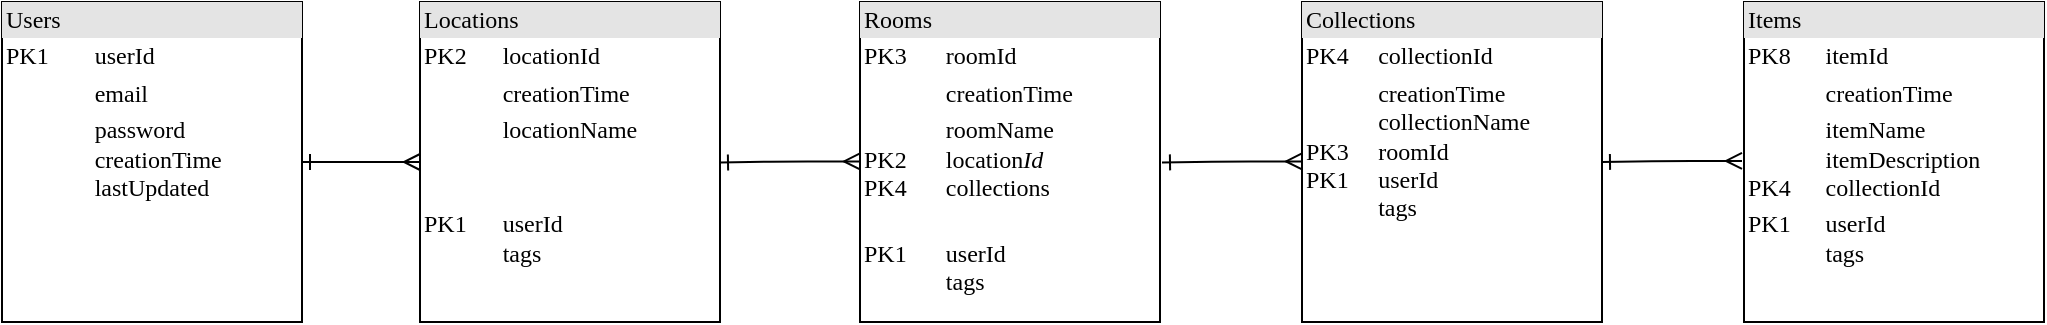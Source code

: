 <mxfile version="18.0.1" type="device"><diagram name="Page-1" id="2ca16b54-16f6-2749-3443-fa8db7711227"><mxGraphModel dx="1181" dy="723" grid="1" gridSize="10" guides="1" tooltips="1" connect="1" arrows="1" fold="1" page="1" pageScale="1" pageWidth="1100" pageHeight="850" background="#ffffff" math="0" shadow="0"><root><mxCell id="0"/><mxCell id="1" parent="0"/><mxCell id="2ed32ef02a7f4228-8" value="&lt;div style=&quot;box-sizing: border-box ; width: 100% ; background: #e4e4e4 ; padding: 2px&quot;&gt;Users&lt;/div&gt;&lt;table style=&quot;width: 100% ; font-size: 1em&quot; cellpadding=&quot;2&quot; cellspacing=&quot;0&quot;&gt;&lt;tbody&gt;&lt;tr&gt;&lt;td&gt;PK1&amp;nbsp;&lt;/td&gt;&lt;td&gt;userId&lt;/td&gt;&lt;/tr&gt;&lt;tr&gt;&lt;td&gt;&lt;br&gt;&lt;/td&gt;&lt;td&gt;email&lt;/td&gt;&lt;/tr&gt;&lt;tr&gt;&lt;td&gt;&lt;/td&gt;&lt;td&gt;password&lt;br&gt;creationTime&lt;br&gt;lastUpdated&lt;/td&gt;&lt;/tr&gt;&lt;tr&gt;&lt;td&gt;&lt;br&gt;&lt;/td&gt;&lt;td&gt;&lt;br&gt;&lt;br&gt;&lt;/td&gt;&lt;/tr&gt;&lt;tr&gt;&lt;td&gt;&lt;/td&gt;&lt;td&gt;&lt;/td&gt;&lt;/tr&gt;&lt;/tbody&gt;&lt;/table&gt;" style="verticalAlign=top;align=left;overflow=fill;html=1;rounded=0;shadow=0;comic=0;labelBackgroundColor=none;strokeWidth=1;fontFamily=Verdana;fontSize=12" parent="1" vertex="1"><mxGeometry x="40" y="80" width="150" height="160" as="geometry"/></mxCell><mxCell id="efaVm8W8k_bG7TAcjsgC-7" value="&lt;div style=&quot;box-sizing: border-box ; width: 100% ; background: #e4e4e4 ; padding: 2px&quot;&gt;Rooms&lt;/div&gt;&lt;table style=&quot;width: 100% ; font-size: 1em&quot; cellpadding=&quot;2&quot; cellspacing=&quot;0&quot;&gt;&lt;tbody&gt;&lt;tr&gt;&lt;td&gt;PK3&lt;/td&gt;&lt;td&gt;roomId&lt;/td&gt;&lt;/tr&gt;&lt;tr&gt;&lt;td&gt;&lt;br&gt;&lt;/td&gt;&lt;td&gt;creationTime&lt;/td&gt;&lt;/tr&gt;&lt;tr&gt;&lt;td&gt;PK2&lt;br&gt;PK4&lt;/td&gt;&lt;td&gt;roomName&lt;br&gt;location&lt;i&gt;Id&lt;br&gt;&lt;/i&gt;collections&lt;br&gt;&lt;br&gt;&lt;/td&gt;&lt;/tr&gt;&lt;tr&gt;&lt;td&gt;PK1&lt;br&gt;&lt;br&gt;&lt;/td&gt;&lt;td&gt;userId&lt;br&gt;tags&lt;/td&gt;&lt;/tr&gt;&lt;tr&gt;&lt;td&gt;&lt;/td&gt;&lt;td&gt;&lt;/td&gt;&lt;/tr&gt;&lt;/tbody&gt;&lt;/table&gt;" style="verticalAlign=top;align=left;overflow=fill;html=1;rounded=0;shadow=0;comic=0;labelBackgroundColor=none;strokeWidth=1;fontFamily=Verdana;fontSize=12" parent="1" vertex="1"><mxGeometry x="469" y="80" width="150" height="160" as="geometry"/></mxCell><mxCell id="efaVm8W8k_bG7TAcjsgC-9" value="&lt;div style=&quot;box-sizing: border-box ; width: 100% ; background: #e4e4e4 ; padding: 2px&quot;&gt;Items&lt;/div&gt;&lt;table style=&quot;width: 100% ; font-size: 1em&quot; cellpadding=&quot;2&quot; cellspacing=&quot;0&quot;&gt;&lt;tbody&gt;&lt;tr&gt;&lt;td&gt;PK8&amp;nbsp;&lt;/td&gt;&lt;td&gt;itemId&lt;/td&gt;&lt;/tr&gt;&lt;tr&gt;&lt;td&gt;&lt;br&gt;&lt;/td&gt;&lt;td&gt;creationTime&lt;/td&gt;&lt;/tr&gt;&lt;tr&gt;&lt;td&gt;&lt;br&gt;&lt;br&gt;PK4&lt;/td&gt;&lt;td&gt;itemName&lt;br&gt;itemDescription&lt;br&gt;collectionId&lt;/td&gt;&lt;/tr&gt;&lt;tr&gt;&lt;td&gt;PK1&lt;br&gt;&lt;br&gt;&lt;/td&gt;&lt;td&gt;userId&lt;br&gt;tags&lt;/td&gt;&lt;/tr&gt;&lt;tr&gt;&lt;td&gt;&lt;/td&gt;&lt;td&gt;&lt;/td&gt;&lt;/tr&gt;&lt;/tbody&gt;&lt;/table&gt;" style="verticalAlign=top;align=left;overflow=fill;html=1;rounded=0;shadow=0;comic=0;labelBackgroundColor=none;strokeWidth=1;fontFamily=Verdana;fontSize=12" parent="1" vertex="1"><mxGeometry x="911" y="80" width="150" height="160" as="geometry"/></mxCell><mxCell id="efaVm8W8k_bG7TAcjsgC-13" value="&lt;div style=&quot;box-sizing: border-box ; width: 100% ; background: #e4e4e4 ; padding: 2px&quot;&gt;Collections&lt;/div&gt;&lt;table style=&quot;width: 100% ; font-size: 1em&quot; cellpadding=&quot;2&quot; cellspacing=&quot;0&quot;&gt;&lt;tbody&gt;&lt;tr&gt;&lt;td&gt;PK4&lt;/td&gt;&lt;td&gt;collectionId&lt;/td&gt;&lt;/tr&gt;&lt;tr&gt;&lt;td&gt;PK3&lt;br&gt;PK1&lt;br&gt;&lt;br&gt;&lt;/td&gt;&lt;td&gt;creationTime&lt;br&gt;collectionName&lt;br&gt;roomId&lt;br&gt;userId&lt;br&gt;tags&lt;br&gt;&lt;br&gt;&lt;br&gt;&lt;/td&gt;&lt;/tr&gt;&lt;/tbody&gt;&lt;/table&gt;" style="verticalAlign=top;align=left;overflow=fill;html=1;rounded=0;shadow=0;comic=0;labelBackgroundColor=none;strokeWidth=1;fontFamily=Verdana;fontSize=12" parent="1" vertex="1"><mxGeometry x="690" y="80" width="150" height="160" as="geometry"/></mxCell><mxCell id="efaVm8W8k_bG7TAcjsgC-15" style="edgeStyle=orthogonalEdgeStyle;html=1;labelBackgroundColor=none;startArrow=ERmany;endArrow=ERone;fontFamily=Verdana;fontSize=12;align=left;startFill=0;endFill=0;exitX=0;exitY=0.5;exitDx=0;exitDy=0;" parent="1" source="DSboCxc_IZdEJ2-OtY0g-1" edge="1"><mxGeometry relative="1" as="geometry"><mxPoint x="280" y="160" as="sourcePoint"/><mxPoint x="190" y="160" as="targetPoint"/></mxGeometry></mxCell><mxCell id="tSs-ES45TmmC0LkwOWmw-2" style="edgeStyle=orthogonalEdgeStyle;html=1;labelBackgroundColor=none;startArrow=ERmany;endArrow=ERone;fontFamily=Verdana;fontSize=12;align=left;startFill=0;endFill=0;exitX=0;exitY=0.5;exitDx=0;exitDy=0;" parent="1" edge="1"><mxGeometry relative="1" as="geometry"><mxPoint x="910" y="159.47" as="sourcePoint"/><mxPoint x="840" y="160" as="targetPoint"/><Array as="points"><mxPoint x="875" y="160"/><mxPoint x="840" y="160"/></Array></mxGeometry></mxCell><mxCell id="DSboCxc_IZdEJ2-OtY0g-1" value="&lt;div style=&quot;box-sizing: border-box ; width: 100% ; background: #e4e4e4 ; padding: 2px&quot;&gt;Locations&lt;/div&gt;&lt;table style=&quot;width: 100% ; font-size: 1em&quot; cellpadding=&quot;2&quot; cellspacing=&quot;0&quot;&gt;&lt;tbody&gt;&lt;tr&gt;&lt;td&gt;PK2&lt;/td&gt;&lt;td&gt;locationId&lt;/td&gt;&lt;/tr&gt;&lt;tr&gt;&lt;td&gt;&lt;br&gt;&lt;/td&gt;&lt;td&gt;creationTime&lt;/td&gt;&lt;/tr&gt;&lt;tr&gt;&lt;td&gt;&lt;br&gt;&lt;/td&gt;&lt;td&gt;locationName&lt;br&gt;&lt;br&gt;&lt;br&gt;&lt;/td&gt;&lt;/tr&gt;&lt;tr&gt;&lt;td&gt;PK1&lt;br&gt;&lt;br&gt;&lt;/td&gt;&lt;td&gt;userId&lt;br&gt;tags&lt;/td&gt;&lt;/tr&gt;&lt;tr&gt;&lt;td&gt;&lt;/td&gt;&lt;td&gt;&lt;/td&gt;&lt;/tr&gt;&lt;/tbody&gt;&lt;/table&gt;" style="verticalAlign=top;align=left;overflow=fill;html=1;rounded=0;shadow=0;comic=0;labelBackgroundColor=none;strokeWidth=1;fontFamily=Verdana;fontSize=12" vertex="1" parent="1"><mxGeometry x="249" y="80" width="150" height="160" as="geometry"/></mxCell><mxCell id="DSboCxc_IZdEJ2-OtY0g-2" style="edgeStyle=orthogonalEdgeStyle;html=1;labelBackgroundColor=none;startArrow=ERmany;endArrow=ERone;fontFamily=Verdana;fontSize=12;align=left;startFill=0;endFill=0;exitX=0;exitY=0.5;exitDx=0;exitDy=0;" edge="1" parent="1"><mxGeometry relative="1" as="geometry"><mxPoint x="690" y="159.71" as="sourcePoint"/><mxPoint x="620" y="160.24" as="targetPoint"/><Array as="points"><mxPoint x="655" y="160.24"/><mxPoint x="620" y="160.24"/></Array></mxGeometry></mxCell><mxCell id="DSboCxc_IZdEJ2-OtY0g-3" style="edgeStyle=orthogonalEdgeStyle;html=1;labelBackgroundColor=none;startArrow=ERmany;endArrow=ERone;fontFamily=Verdana;fontSize=12;align=left;startFill=0;endFill=0;exitX=0;exitY=0.5;exitDx=0;exitDy=0;" edge="1" parent="1"><mxGeometry relative="1" as="geometry"><mxPoint x="469" y="159.74" as="sourcePoint"/><mxPoint x="399" y="160.27" as="targetPoint"/><Array as="points"><mxPoint x="434" y="160.27"/><mxPoint x="399" y="160.27"/></Array></mxGeometry></mxCell></root></mxGraphModel></diagram></mxfile>